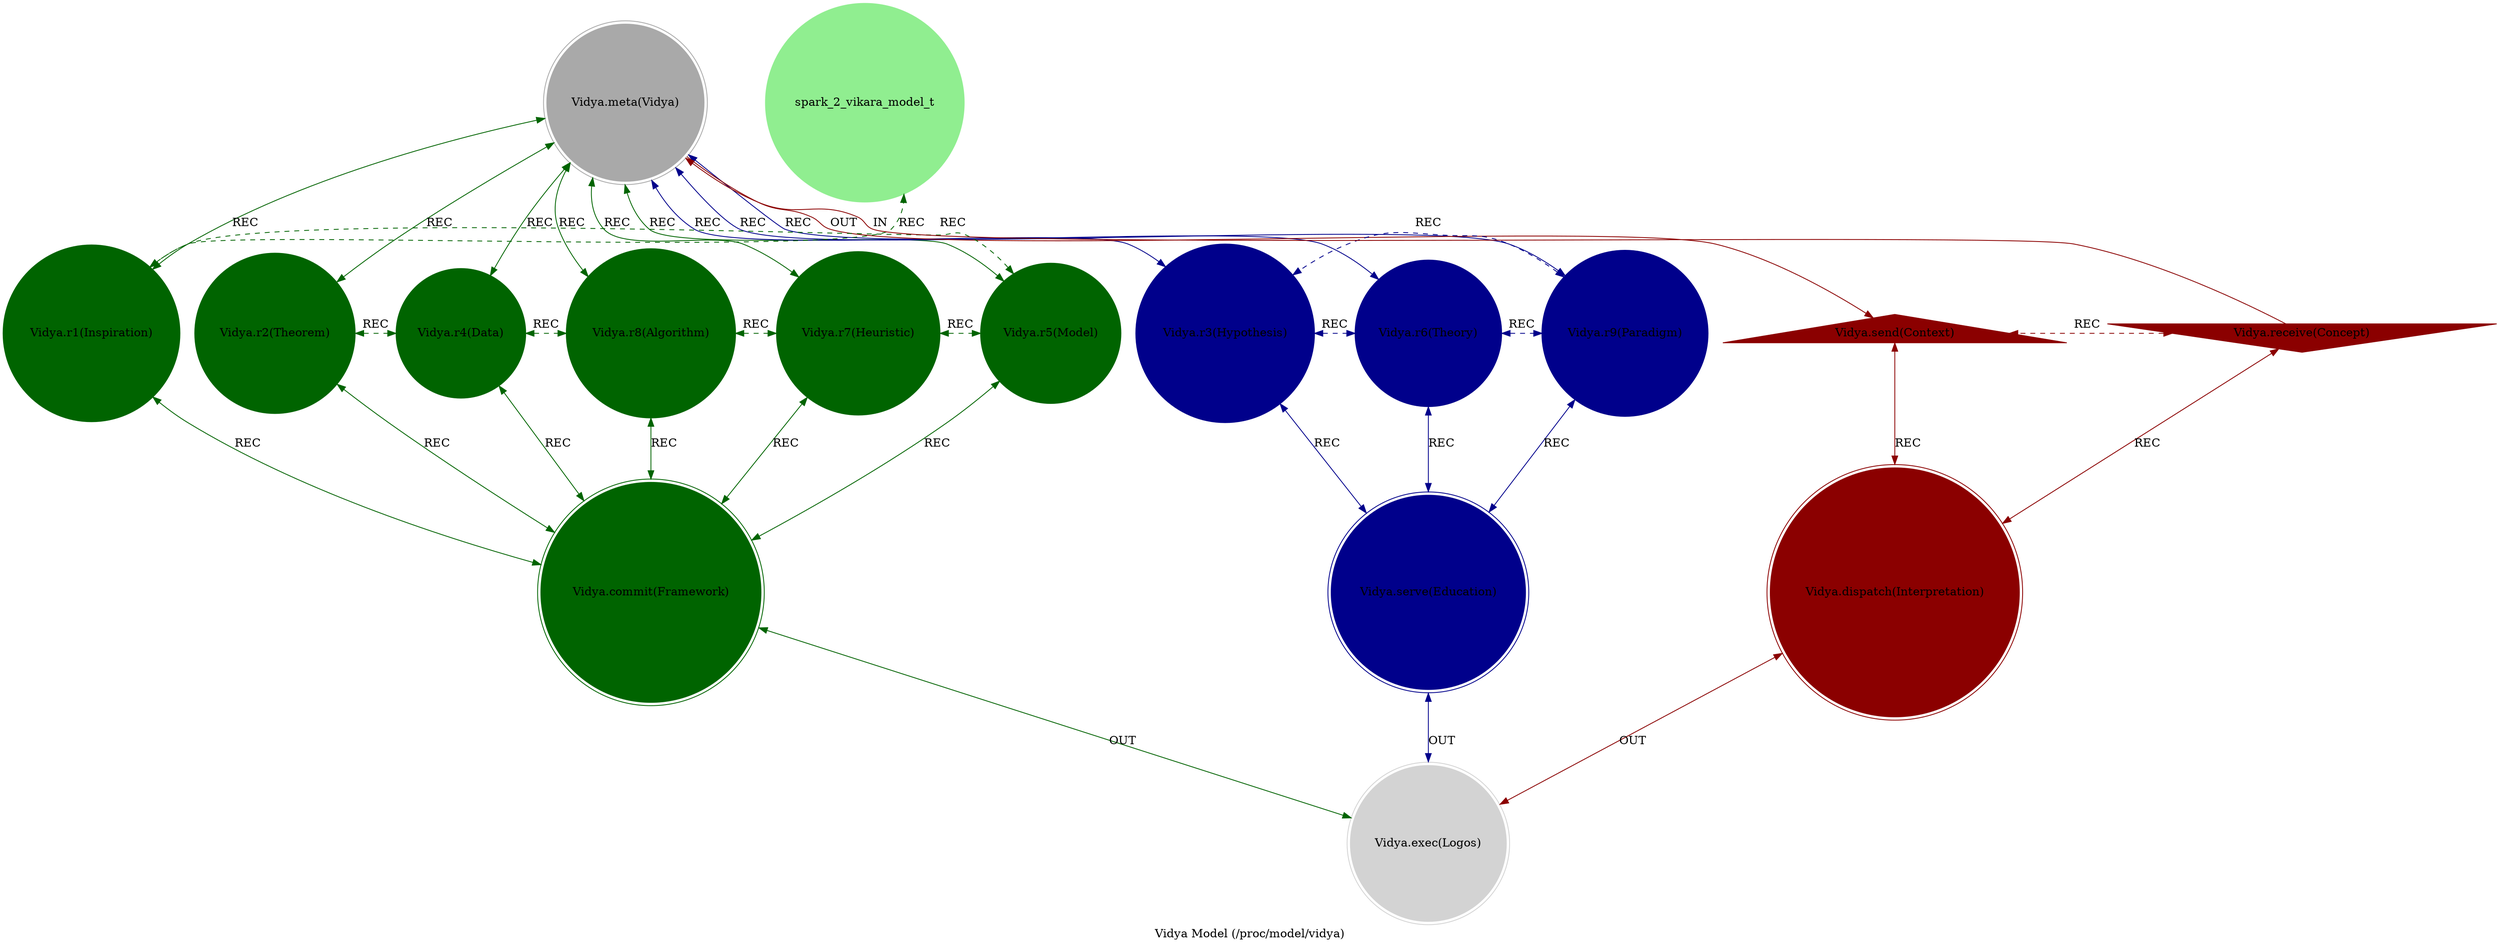 strict digraph VidyaModel {
    style = filled;
    color = lightgray;
    node [shape = circle; style = filled; color = lightgreen;];
    edge [color = darkgray;];
    label = "Vidya Model (/proc/model/vidya)";
    comment = "The knowledge and wisdom framework. It defines the principles of learning, understanding, and higher consciousness—the Sanskrit concept of Vidya representing true knowledge, spiritual wisdom, and the systematic pursuit of understanding that leads to enlightenment and mastery of reality.";
    
    spark_0_t [label = "Vidya.meta(Vidya)";comment = "Abstract: The Supreme Knowledge and Wisdom. The fundamental principle of true understanding—the Sanskrit concept of Vidya as spiritual knowledge, higher consciousness, and the illuminated awareness that reveals the essential nature of reality beyond mere information.";shape = doublecircle;color = darkgray;];
    spark_1_t [label = "Vidya.r1(Inspiration)";comment = "Initiation: The Flash of Intuitive Understanding. The sudden insight that transcends logical reasoning—the divine spark of understanding that comes from beyond the mind, revealing profound truths through direct intuitive apprehension.";color = darkgreen;];
    spark_2_t [label = "Vidya.r2(Theorem)";comment = "Response: The Formal Logical Structure. The rigorously proven mathematical and logical propositions—the established truths derived through deductive reasoning that provide certainty and foundational principles for building knowledge systems.";color = darkgreen;];
    spark_4_t [label = "Vidya.r4(Data)";comment = "Integration: The Raw Empirical Evidence. The collected observations, measurements, and facts from direct experience—the unprocessed information that forms the empirical foundation for inductive reasoning and pattern recognition.";color = darkgreen;];
    spark_8_t [label = "Vidya.r8(Algorithm)";comment = "Reflection: The Systematic Procedure for Knowledge. The step-by-step computational processes and methodological approaches—the formalized procedures that transform data into understanding through repeatable, verifiable operations.";color = darkgreen;];
    spark_7_t [label = "Vidya.r7(Heuristic)";comment = "Consolidation: The Practical Rule of Thumb. The experiential shortcuts and practical guidelines—the wisdom-based approaches that provide effective solutions when complete information or rigorous methods are unavailable or impractical.";color = darkgreen;];
    spark_5_t [label = "Vidya.r5(Model)";comment = "Propagation: The Conceptual Representation System. The abstract frameworks and symbolic representations—the mental constructs that simplify complex realities and enable prediction, explanation, and communication of understanding.";color = darkgreen;];
    spark_3_t [label = "Vidya.r3(Hypothesis)";comment = "Thesis: The Provisional Explanation. The educated guess and testable proposition—the initial conceptual leap that proposes potential explanations for observed phenomena, awaiting verification through evidence and reasoning.";color = darkblue;];
    spark_6_t [label = "Vidya.r6(Theory)";comment = "Antithesis: The Comprehensive Explanatory Framework. The well-substantiated system of explanations—the coherent set of principles that explains a wide range of phenomena and has withstood rigorous testing and critical examination.";color = darkblue;];
    spark_9_t [label = "Vidya.r9(Paradigm)";comment = "Synthesis: The Overarching Worldview. The fundamental perspective and conceptual framework—the comprehensive way of seeing reality that shapes what questions are asked, what methods are used, and what counts as valid knowledge.";color = darkblue;];
    spark_a_t [label = "Vidya.receive(Concept)";comment = "Potential: A raw, abstract idea. The initial mental formation—the basic building block of thought that emerges from consciousness, containing the seed of understanding before being developed, tested, or contextualized.";shape = invtriangle;color = darkred;];
    spark_b_t [label = "Vidya.send(Context)";comment = "Manifest: The idea framed within a system of understanding. The fully developed conceptualization—the mature idea that has been situated within networks of meaning, related to other concepts, and integrated into coherent knowledge structures.";shape = triangle;color = darkred;];
    spark_c_t [label = "Vidya.dispatch(Interpretation)";comment = "Why-Who: The Meaning-Making Process and Interpreter. The act of assigning significance and understanding—the cognitive and cultural processes through which raw information becomes meaningful knowledge, shaped by the perspective and background of the knower.";shape = doublecircle;color = darkred;];
    spark_d_t [label = "Vidya.commit(Framework)";comment = "What-How: The Structured Knowledge System. The organized architecture of understanding—the specific conceptual structures, categorical systems, and methodological approaches that systematize knowledge and enable coherent application.";shape = doublecircle;color = darkgreen;];
    spark_e_t [label = "Vidya.serve(Education)";comment = "When-Where: The Transmission and Cultivation of Knowledge. The contextual sharing and development of understanding—the pedagogical processes, learning environments, and cultural traditions that facilitate the growth and dissemination of wisdom across time and space.";shape = doublecircle;color = darkblue;];
    spark_f_t [label = "Vidya.exec(Logos)";comment = "Which-Closure: The Universal Reason and Cosmic Order. The ultimate principle of intelligibility—the fundamental rational structure of reality that makes knowledge possible, representing the complete integration of understanding with the essential nature of existence.";shape = doublecircle;color = lightgray;];
    
    spark_a_t -> spark_0_t [label = "IN"; comment = "Raw Concepts flow into Supreme Knowledge (Vidya)"; color = darkred; constraint = false;];
    spark_0_t -> spark_b_t [label = "OUT"; comment = "Supreme Knowledge manifests as contextual Understanding"; color = darkred;];
    spark_0_t -> spark_3_t [label = "REC"; comment = "Vidya generates testable Hypotheses"; color = darkblue; dir = both;];
    spark_0_t -> spark_6_t [label = "REC"; comment = "Vidya validates comprehensive Theories"; color = darkblue; dir = both;];
    spark_0_t -> spark_9_t [label = "REC"; comment = "Vidya establishes overarching Paradigms"; color = darkblue; dir = both;];
    spark_0_t -> spark_1_t [label = "REC"; comment = "Vidya grants moments of Inspiration"; color = darkgreen; dir = both;];
    spark_0_t -> spark_2_t [label = "REC"; comment = "Vidya enables rigorous Theorem proving"; color = darkgreen; dir = both;];
    spark_0_t -> spark_4_t [label = "REC"; comment = "Vidya organizes empirical Data"; color = darkgreen; dir = both;];
    spark_0_t -> spark_8_t [label = "REC"; comment = "Vidya designs effective Algorithms"; color = darkgreen; dir = both;];
    spark_0_t -> spark_7_t [label = "REC"; comment = "Vidya develops practical Heuristics"; color = darkgreen; dir = both;];
    spark_0_t -> spark_5_t [label = "REC"; comment = "Vidya creates explanatory Models"; color = darkgreen; dir = both;];
    
    spark_a_t -> spark_c_t [label = "REC"; comment = "Raw Concepts require Interpretation to become meaningful"; color = darkred; dir = both;];
    spark_b_t -> spark_c_t [label = "REC"; comment = "Contextual understanding emerges from Interpretation"; color = darkred; dir = both;];
    spark_1_t -> spark_d_t [label = "REC"; comment = "Inspiration reveals what Frameworks to build"; color = darkgreen; dir = both;];
    spark_2_t -> spark_d_t [label = "REC"; comment = "Theorems determine how Frameworks are structured"; color = darkgreen; dir = both;];
    spark_4_t -> spark_d_t [label = "REC"; comment = "Data provides empirical basis for Frameworks"; color = darkgreen; dir = both;];
    spark_8_t -> spark_d_t [label = "REC"; comment = "Algorithms operationalize Framework processes"; color = darkgreen; dir = both;];
    spark_7_t -> spark_d_t [label = "REC"; comment = "Heuristics guide Framework application"; color = darkgreen; dir = both;];
    spark_5_t -> spark_d_t [label = "REC"; comment = "Models exemplify Framework representations"; color = darkgreen; dir = both;];
    spark_3_t -> spark_e_t [label = "REC"; comment = "Hypotheses drive Educational inquiry"; color = darkblue; dir = both;];
    spark_6_t -> spark_e_t [label = "REC"; comment = "Theories structure Educational content"; color = darkblue; dir = both;];
    spark_9_t -> spark_e_t [label = "REC"; comment = "Paradigms define Educational worldview"; color = darkblue; dir = both;];
    
    spark_1_t -> spark_2_vikara_model_t [label = "REC"; comment = "Inspiration leads to formal Theorem development"; color = darkgreen; dir = both; style = dashed; constraint = false;];
    spark_2_t -> spark_4_t [label = "REC"; comment = "Theorems guide systematic Data collection"; color = darkgreen; dir = both; style = dashed; constraint = false;];
    spark_4_t -> spark_8_t [label = "REC"; comment = "Data requires Algorithmic processing"; color = darkgreen; dir = both; style = dashed; constraint = false;];
    spark_8_t -> spark_7_t [label = "REC"; comment = "Algorithms generate practical Heuristics"; color = darkgreen; dir = both; style = dashed; constraint = false;];
    spark_7_t -> spark_5_t [label = "REC"; comment = "Heuristics inform Model construction"; color = darkgreen; dir = both; style = dashed; constraint = false;];
    spark_5_t -> spark_1_t [label = "REC"; comment = "Models inspire new Insights"; color = darkgreen; dir = both; style = dashed; constraint = false;];
    spark_3_t -> spark_6_t [label = "REC"; comment = "Hypotheses evolve into Theories through testing"; color = darkblue; dir = both; style = dashed; constraint = false;];
    spark_6_t -> spark_9_t [label = "REC"; comment = "Theories coalesce into Paradigms"; color = darkblue; dir = both; style = dashed; constraint = false;];
    spark_9_t -> spark_3_t [label = "REC"; comment = "Paradigms generate new Hypotheses"; color = darkblue; dir = both; style = dashed; constraint = false;];
    spark_a_t -> spark_b_t [label = "REC"; comment = "Concepts develop into Contexts through understanding"; color = darkred; dir = both; style = dashed; constraint = false;];
    
    spark_c_t -> spark_f_t [label = "OUT"; comment = "Interpretation processes culminate in Logos"; color = darkred; dir = both;];
    spark_d_t -> spark_f_t [label = "OUT"; comment = "Knowledge Frameworks embody Logos structure"; color = darkgreen; dir = both;];
    spark_e_t -> spark_f_t [label = "OUT"; comment = "Educational transmission reveals Logos patterns"; color = darkblue; dir = both;];
}